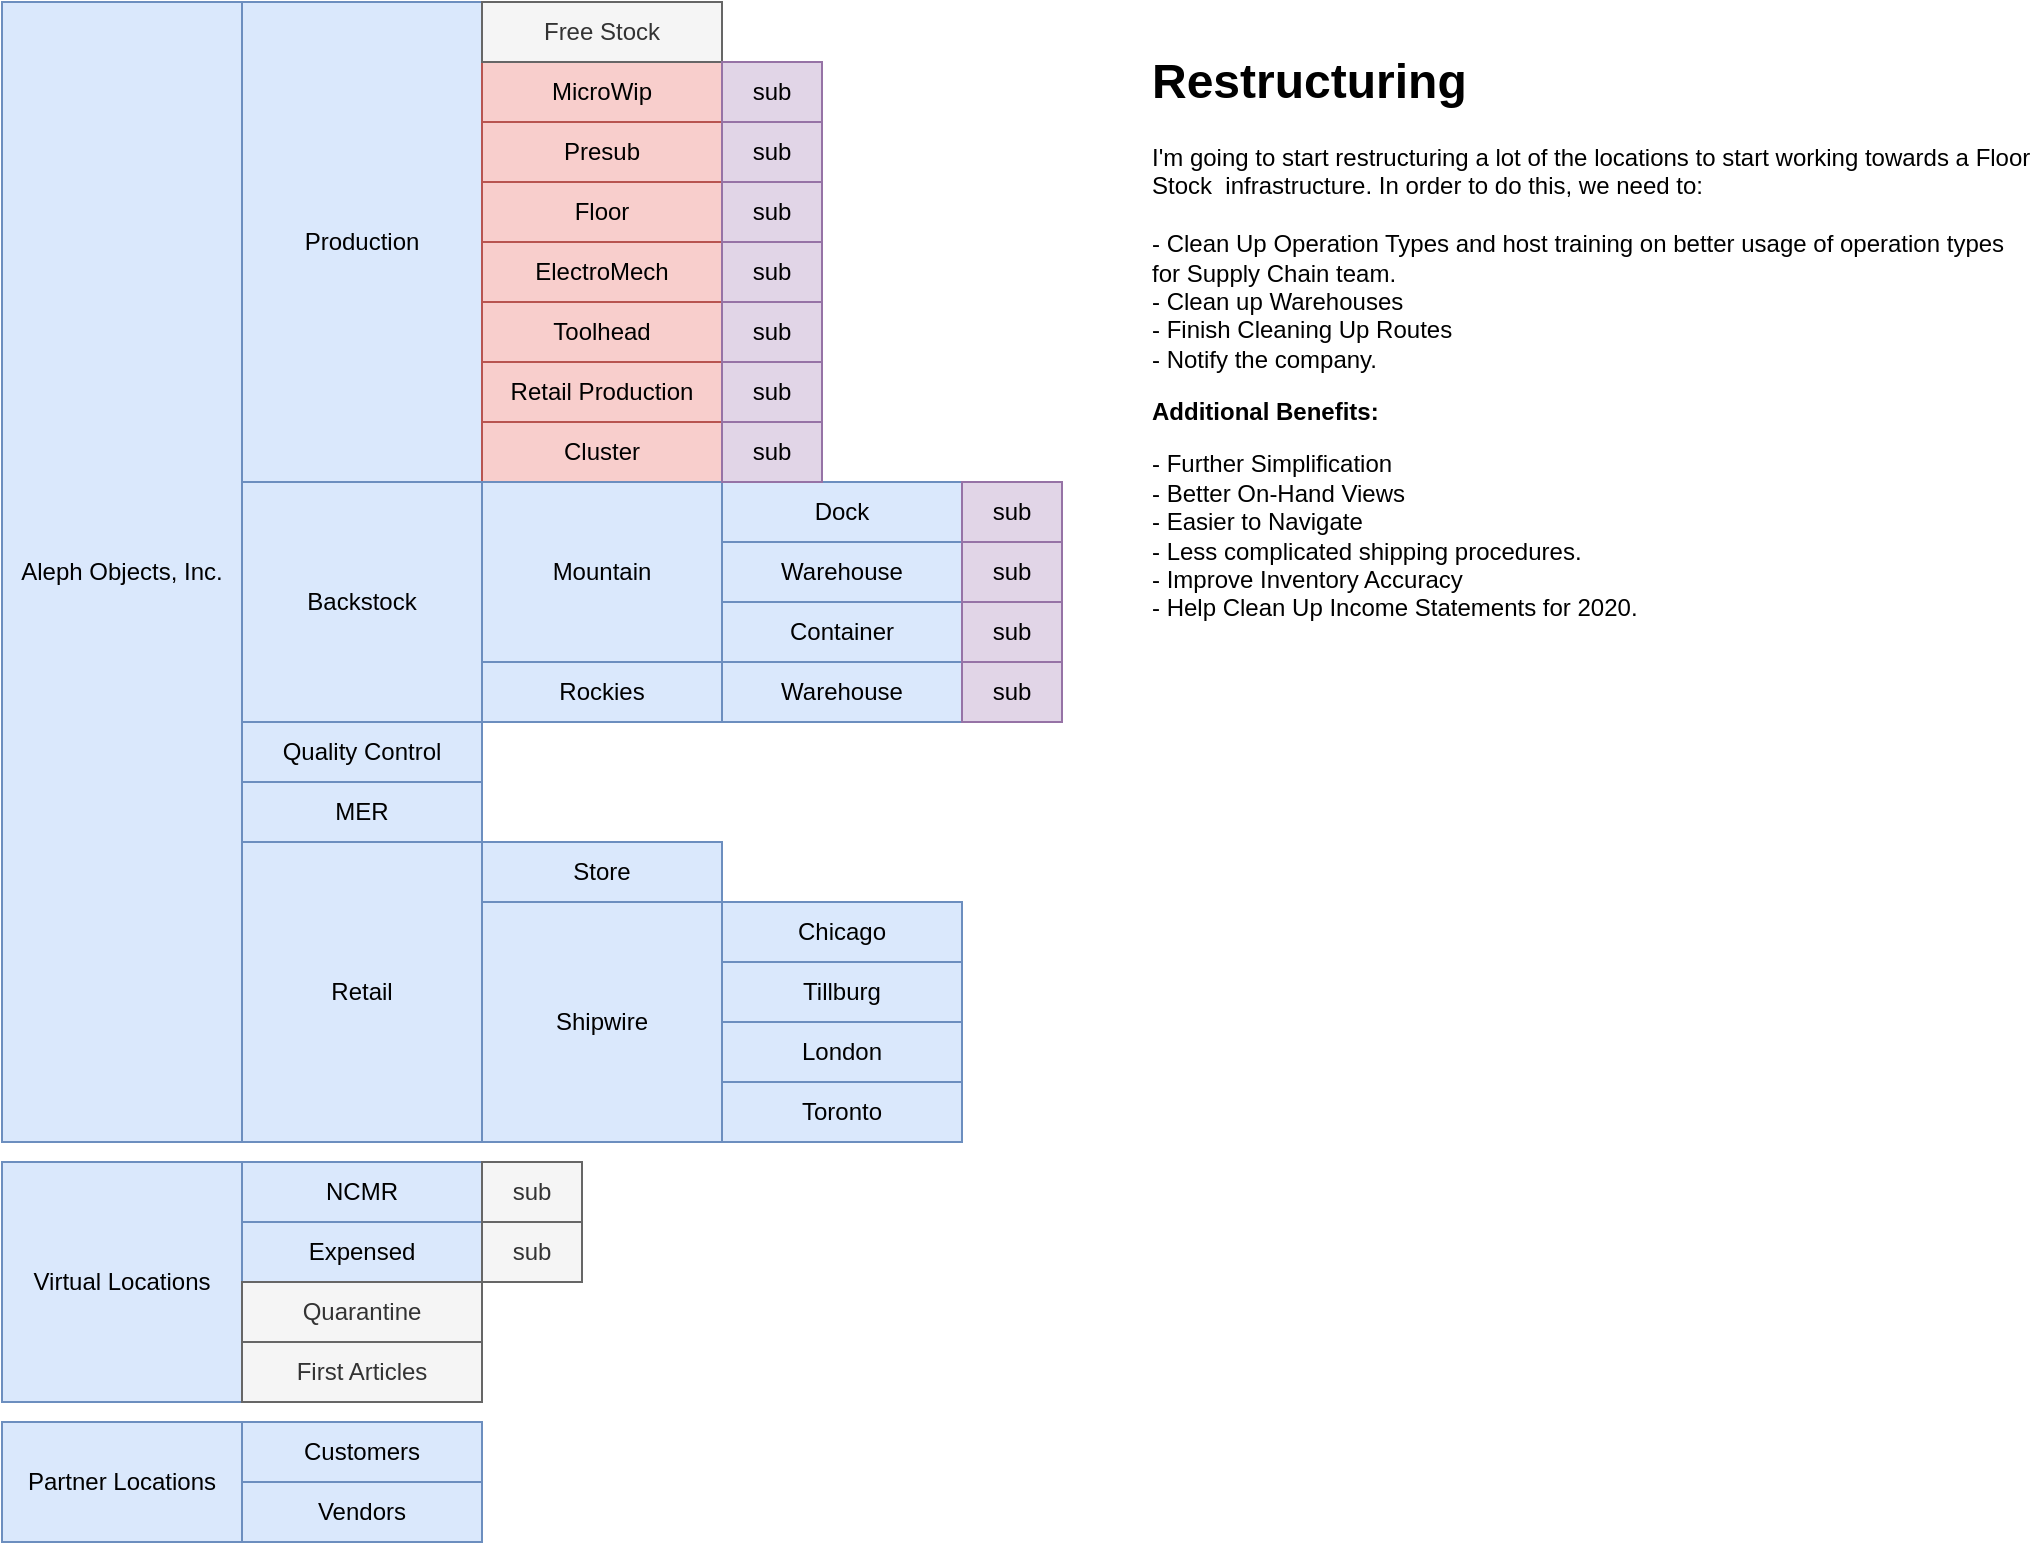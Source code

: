<mxfile version="12.0.2" type="github" pages="1"><diagram id="IwXOUrJ9HpCT9MKFQ7hh" name="Page-1"><mxGraphModel dx="1422" dy="696" grid="1" gridSize="10" guides="1" tooltips="1" connect="1" arrows="1" fold="1" page="1" pageScale="1" pageWidth="1100" pageHeight="850" math="0" shadow="0"><root><mxCell id="0"/><mxCell id="1" parent="0"/><mxCell id="2v8Rb9A818CkN-3L1i9G-1" value="Aleph Objects, Inc." style="rounded=0;whiteSpace=wrap;html=1;fillColor=#dae8fc;strokeColor=#6c8ebf;" vertex="1" parent="1"><mxGeometry x="40" y="40" width="120" height="570" as="geometry"/></mxCell><mxCell id="2v8Rb9A818CkN-3L1i9G-2" value="Backstock" style="rounded=0;whiteSpace=wrap;html=1;fillColor=#dae8fc;strokeColor=#6c8ebf;" vertex="1" parent="1"><mxGeometry x="160" y="280" width="120" height="120" as="geometry"/></mxCell><mxCell id="2v8Rb9A818CkN-3L1i9G-3" value="Quality Control" style="rounded=0;whiteSpace=wrap;html=1;fillColor=#dae8fc;strokeColor=#6c8ebf;" vertex="1" parent="1"><mxGeometry x="160" y="400" width="120" height="30" as="geometry"/></mxCell><mxCell id="2v8Rb9A818CkN-3L1i9G-4" value="MER" style="rounded=0;whiteSpace=wrap;html=1;fillColor=#dae8fc;strokeColor=#6c8ebf;" vertex="1" parent="1"><mxGeometry x="160" y="430" width="120" height="30" as="geometry"/></mxCell><mxCell id="2v8Rb9A818CkN-3L1i9G-5" value="Production" style="rounded=0;whiteSpace=wrap;html=1;fillColor=#dae8fc;strokeColor=#6c8ebf;" vertex="1" parent="1"><mxGeometry x="160" y="40" width="120" height="240" as="geometry"/></mxCell><mxCell id="2v8Rb9A818CkN-3L1i9G-6" value="MicroWip" style="rounded=0;whiteSpace=wrap;html=1;fillColor=#f8cecc;strokeColor=#b85450;" vertex="1" parent="1"><mxGeometry x="280" y="70" width="120" height="30" as="geometry"/></mxCell><mxCell id="2v8Rb9A818CkN-3L1i9G-7" value="Presub" style="rounded=0;whiteSpace=wrap;html=1;fillColor=#f8cecc;strokeColor=#b85450;" vertex="1" parent="1"><mxGeometry x="280" y="100" width="120" height="30" as="geometry"/></mxCell><mxCell id="2v8Rb9A818CkN-3L1i9G-8" value="Floor" style="rounded=0;whiteSpace=wrap;html=1;fillColor=#f8cecc;strokeColor=#b85450;" vertex="1" parent="1"><mxGeometry x="280" y="130" width="120" height="30" as="geometry"/></mxCell><mxCell id="2v8Rb9A818CkN-3L1i9G-9" value="ElectroMech" style="rounded=0;whiteSpace=wrap;html=1;fillColor=#f8cecc;strokeColor=#b85450;" vertex="1" parent="1"><mxGeometry x="280" y="160" width="120" height="30" as="geometry"/></mxCell><mxCell id="2v8Rb9A818CkN-3L1i9G-10" value="Toolhead" style="rounded=0;whiteSpace=wrap;html=1;fillColor=#f8cecc;strokeColor=#b85450;" vertex="1" parent="1"><mxGeometry x="280" y="190" width="120" height="30" as="geometry"/></mxCell><mxCell id="2v8Rb9A818CkN-3L1i9G-11" value="Retail Production" style="rounded=0;whiteSpace=wrap;html=1;fillColor=#f8cecc;strokeColor=#b85450;" vertex="1" parent="1"><mxGeometry x="280" y="220" width="120" height="30" as="geometry"/></mxCell><mxCell id="2v8Rb9A818CkN-3L1i9G-12" value="Cluster" style="rounded=0;whiteSpace=wrap;html=1;fillColor=#f8cecc;strokeColor=#b85450;" vertex="1" parent="1"><mxGeometry x="280" y="250" width="120" height="30" as="geometry"/></mxCell><mxCell id="2v8Rb9A818CkN-3L1i9G-13" value="Mountain" style="rounded=0;whiteSpace=wrap;html=1;fillColor=#dae8fc;strokeColor=#6c8ebf;" vertex="1" parent="1"><mxGeometry x="280" y="280" width="120" height="90" as="geometry"/></mxCell><mxCell id="2v8Rb9A818CkN-3L1i9G-14" value="Rockies" style="rounded=0;whiteSpace=wrap;html=1;fillColor=#dae8fc;strokeColor=#6c8ebf;" vertex="1" parent="1"><mxGeometry x="280" y="370" width="120" height="30" as="geometry"/></mxCell><mxCell id="2v8Rb9A818CkN-3L1i9G-15" value="Dock" style="rounded=0;whiteSpace=wrap;html=1;fillColor=#dae8fc;strokeColor=#6c8ebf;" vertex="1" parent="1"><mxGeometry x="400" y="280" width="120" height="30" as="geometry"/></mxCell><mxCell id="2v8Rb9A818CkN-3L1i9G-16" value="Warehouse" style="rounded=0;whiteSpace=wrap;html=1;fillColor=#dae8fc;strokeColor=#6c8ebf;" vertex="1" parent="1"><mxGeometry x="400" y="310" width="120" height="30" as="geometry"/></mxCell><mxCell id="2v8Rb9A818CkN-3L1i9G-17" value="Container" style="rounded=0;whiteSpace=wrap;html=1;fillColor=#dae8fc;strokeColor=#6c8ebf;" vertex="1" parent="1"><mxGeometry x="400" y="340" width="120" height="30" as="geometry"/></mxCell><mxCell id="2v8Rb9A818CkN-3L1i9G-18" value="Warehouse" style="rounded=0;whiteSpace=wrap;html=1;fillColor=#dae8fc;strokeColor=#6c8ebf;" vertex="1" parent="1"><mxGeometry x="400" y="370" width="120" height="30" as="geometry"/></mxCell><mxCell id="2v8Rb9A818CkN-3L1i9G-19" value="Virtual Locations" style="rounded=0;whiteSpace=wrap;html=1;fillColor=#dae8fc;strokeColor=#6c8ebf;" vertex="1" parent="1"><mxGeometry x="40" y="620" width="120" height="120" as="geometry"/></mxCell><mxCell id="2v8Rb9A818CkN-3L1i9G-20" value="NCMR" style="rounded=0;whiteSpace=wrap;html=1;fillColor=#dae8fc;strokeColor=#6c8ebf;" vertex="1" parent="1"><mxGeometry x="160" y="620" width="120" height="30" as="geometry"/></mxCell><mxCell id="2v8Rb9A818CkN-3L1i9G-21" value="Expensed" style="rounded=0;whiteSpace=wrap;html=1;fillColor=#dae8fc;strokeColor=#6c8ebf;" vertex="1" parent="1"><mxGeometry x="160" y="650" width="120" height="30" as="geometry"/></mxCell><mxCell id="2v8Rb9A818CkN-3L1i9G-22" value="Quarantine" style="rounded=0;whiteSpace=wrap;html=1;fillColor=#f5f5f5;strokeColor=#666666;fontColor=#333333;" vertex="1" parent="1"><mxGeometry x="160" y="680" width="120" height="30" as="geometry"/></mxCell><mxCell id="2v8Rb9A818CkN-3L1i9G-23" value="Free Stock" style="rounded=0;whiteSpace=wrap;html=1;fillColor=#f5f5f5;strokeColor=#666666;fontColor=#333333;" vertex="1" parent="1"><mxGeometry x="280" y="40" width="120" height="30" as="geometry"/></mxCell><mxCell id="2v8Rb9A818CkN-3L1i9G-24" value="&lt;h1&gt;Restructuring&lt;/h1&gt;&lt;p&gt;I'm going to start restructuring a lot of the locations to start working towards a Floor Stock&amp;nbsp; infrastructure. In order to do this, we need to:&lt;br&gt;&lt;span&gt;&lt;br&gt;- Clean Up Operation Types and host training on better usage of operation types for Supply Chain team.&amp;nbsp;&lt;br&gt;&lt;/span&gt;&lt;span&gt;- Clean up Warehouses&lt;br&gt;&lt;/span&gt;&lt;span&gt;- Finish Cleaning Up Routes&lt;br&gt;&lt;/span&gt;&lt;span&gt;- Notify the company.&lt;/span&gt;&lt;/p&gt;&lt;p&gt;&lt;b&gt;Additional Benefits:&lt;/b&gt;&lt;/p&gt;&lt;p&gt;- Further Simplification&lt;br&gt;- Better On-Hand Views&lt;br&gt;- Easier to Navigate&lt;br&gt;- Less complicated shipping procedures.&lt;br&gt;- Improve Inventory Accuracy&lt;br&gt;- Help Clean Up Income Statements for 2020.&lt;br&gt;&lt;/p&gt;" style="text;html=1;strokeColor=none;fillColor=none;spacing=5;spacingTop=-20;whiteSpace=wrap;overflow=hidden;rounded=0;" vertex="1" parent="1"><mxGeometry x="610" y="60" width="450" height="340" as="geometry"/></mxCell><mxCell id="2v8Rb9A818CkN-3L1i9G-25" value="First Articles" style="rounded=0;whiteSpace=wrap;html=1;fillColor=#f5f5f5;strokeColor=#666666;fontColor=#333333;" vertex="1" parent="1"><mxGeometry x="160" y="710" width="120" height="30" as="geometry"/></mxCell><mxCell id="2v8Rb9A818CkN-3L1i9G-26" value="Retail" style="rounded=0;whiteSpace=wrap;html=1;fillColor=#dae8fc;strokeColor=#6c8ebf;" vertex="1" parent="1"><mxGeometry x="160" y="460" width="120" height="150" as="geometry"/></mxCell><mxCell id="2v8Rb9A818CkN-3L1i9G-27" value="Store" style="rounded=0;whiteSpace=wrap;html=1;fillColor=#dae8fc;strokeColor=#6c8ebf;" vertex="1" parent="1"><mxGeometry x="280" y="460" width="120" height="30" as="geometry"/></mxCell><mxCell id="2v8Rb9A818CkN-3L1i9G-28" value="Shipwire" style="rounded=0;whiteSpace=wrap;html=1;fillColor=#dae8fc;strokeColor=#6c8ebf;" vertex="1" parent="1"><mxGeometry x="280" y="490" width="120" height="120" as="geometry"/></mxCell><mxCell id="2v8Rb9A818CkN-3L1i9G-29" value="Chicago" style="rounded=0;whiteSpace=wrap;html=1;fillColor=#dae8fc;strokeColor=#6c8ebf;" vertex="1" parent="1"><mxGeometry x="400" y="490" width="120" height="30" as="geometry"/></mxCell><mxCell id="2v8Rb9A818CkN-3L1i9G-30" value="Tillburg" style="rounded=0;whiteSpace=wrap;html=1;fillColor=#dae8fc;strokeColor=#6c8ebf;" vertex="1" parent="1"><mxGeometry x="400" y="520" width="120" height="30" as="geometry"/></mxCell><mxCell id="2v8Rb9A818CkN-3L1i9G-31" value="London" style="rounded=0;whiteSpace=wrap;html=1;fillColor=#dae8fc;strokeColor=#6c8ebf;" vertex="1" parent="1"><mxGeometry x="400" y="550" width="120" height="30" as="geometry"/></mxCell><mxCell id="2v8Rb9A818CkN-3L1i9G-32" value="Toronto" style="rounded=0;whiteSpace=wrap;html=1;fillColor=#dae8fc;strokeColor=#6c8ebf;" vertex="1" parent="1"><mxGeometry x="400" y="580" width="120" height="30" as="geometry"/></mxCell><mxCell id="2v8Rb9A818CkN-3L1i9G-33" value="Partner Locations" style="rounded=0;whiteSpace=wrap;html=1;fillColor=#dae8fc;strokeColor=#6c8ebf;" vertex="1" parent="1"><mxGeometry x="40" y="750" width="120" height="60" as="geometry"/></mxCell><mxCell id="2v8Rb9A818CkN-3L1i9G-34" value="Customers" style="rounded=0;whiteSpace=wrap;html=1;fillColor=#dae8fc;strokeColor=#6c8ebf;" vertex="1" parent="1"><mxGeometry x="160" y="750" width="120" height="30" as="geometry"/></mxCell><mxCell id="2v8Rb9A818CkN-3L1i9G-35" value="Vendors" style="rounded=0;whiteSpace=wrap;html=1;fillColor=#dae8fc;strokeColor=#6c8ebf;" vertex="1" parent="1"><mxGeometry x="160" y="780" width="120" height="30" as="geometry"/></mxCell><mxCell id="2v8Rb9A818CkN-3L1i9G-38" value="sub" style="rounded=0;whiteSpace=wrap;html=1;fillColor=#e1d5e7;strokeColor=#9673a6;" vertex="1" parent="1"><mxGeometry x="400" y="70" width="50" height="30" as="geometry"/></mxCell><mxCell id="2v8Rb9A818CkN-3L1i9G-39" value="sub" style="rounded=0;whiteSpace=wrap;html=1;fillColor=#e1d5e7;strokeColor=#9673a6;" vertex="1" parent="1"><mxGeometry x="400" y="100" width="50" height="30" as="geometry"/></mxCell><mxCell id="2v8Rb9A818CkN-3L1i9G-40" value="sub" style="rounded=0;whiteSpace=wrap;html=1;fillColor=#e1d5e7;strokeColor=#9673a6;" vertex="1" parent="1"><mxGeometry x="400" y="130" width="50" height="30" as="geometry"/></mxCell><mxCell id="2v8Rb9A818CkN-3L1i9G-41" value="sub" style="rounded=0;whiteSpace=wrap;html=1;fillColor=#e1d5e7;strokeColor=#9673a6;" vertex="1" parent="1"><mxGeometry x="400" y="160" width="50" height="30" as="geometry"/></mxCell><mxCell id="2v8Rb9A818CkN-3L1i9G-42" value="sub" style="rounded=0;whiteSpace=wrap;html=1;fillColor=#e1d5e7;strokeColor=#9673a6;" vertex="1" parent="1"><mxGeometry x="400" y="190" width="50" height="30" as="geometry"/></mxCell><mxCell id="2v8Rb9A818CkN-3L1i9G-43" value="sub" style="rounded=0;whiteSpace=wrap;html=1;fillColor=#e1d5e7;strokeColor=#9673a6;" vertex="1" parent="1"><mxGeometry x="400" y="220" width="50" height="30" as="geometry"/></mxCell><mxCell id="2v8Rb9A818CkN-3L1i9G-44" value="sub" style="rounded=0;whiteSpace=wrap;html=1;fillColor=#e1d5e7;strokeColor=#9673a6;" vertex="1" parent="1"><mxGeometry x="400" y="250" width="50" height="30" as="geometry"/></mxCell><mxCell id="2v8Rb9A818CkN-3L1i9G-45" value="sub" style="rounded=0;whiteSpace=wrap;html=1;fillColor=#e1d5e7;strokeColor=#9673a6;" vertex="1" parent="1"><mxGeometry x="520" y="280" width="50" height="30" as="geometry"/></mxCell><mxCell id="2v8Rb9A818CkN-3L1i9G-46" value="sub" style="rounded=0;whiteSpace=wrap;html=1;fillColor=#e1d5e7;strokeColor=#9673a6;" vertex="1" parent="1"><mxGeometry x="520" y="310" width="50" height="30" as="geometry"/></mxCell><mxCell id="2v8Rb9A818CkN-3L1i9G-47" value="sub" style="rounded=0;whiteSpace=wrap;html=1;fillColor=#e1d5e7;strokeColor=#9673a6;" vertex="1" parent="1"><mxGeometry x="520" y="340" width="50" height="30" as="geometry"/></mxCell><mxCell id="2v8Rb9A818CkN-3L1i9G-48" value="sub" style="rounded=0;whiteSpace=wrap;html=1;fillColor=#e1d5e7;strokeColor=#9673a6;" vertex="1" parent="1"><mxGeometry x="520" y="370" width="50" height="30" as="geometry"/></mxCell><mxCell id="2v8Rb9A818CkN-3L1i9G-51" value="sub" style="rounded=0;whiteSpace=wrap;html=1;fillColor=#f5f5f5;strokeColor=#666666;fontColor=#333333;" vertex="1" parent="1"><mxGeometry x="280" y="620" width="50" height="30" as="geometry"/></mxCell><mxCell id="2v8Rb9A818CkN-3L1i9G-52" value="sub" style="rounded=0;whiteSpace=wrap;html=1;fillColor=#f5f5f5;strokeColor=#666666;fontColor=#333333;" vertex="1" parent="1"><mxGeometry x="280" y="650" width="50" height="30" as="geometry"/></mxCell></root></mxGraphModel></diagram></mxfile>